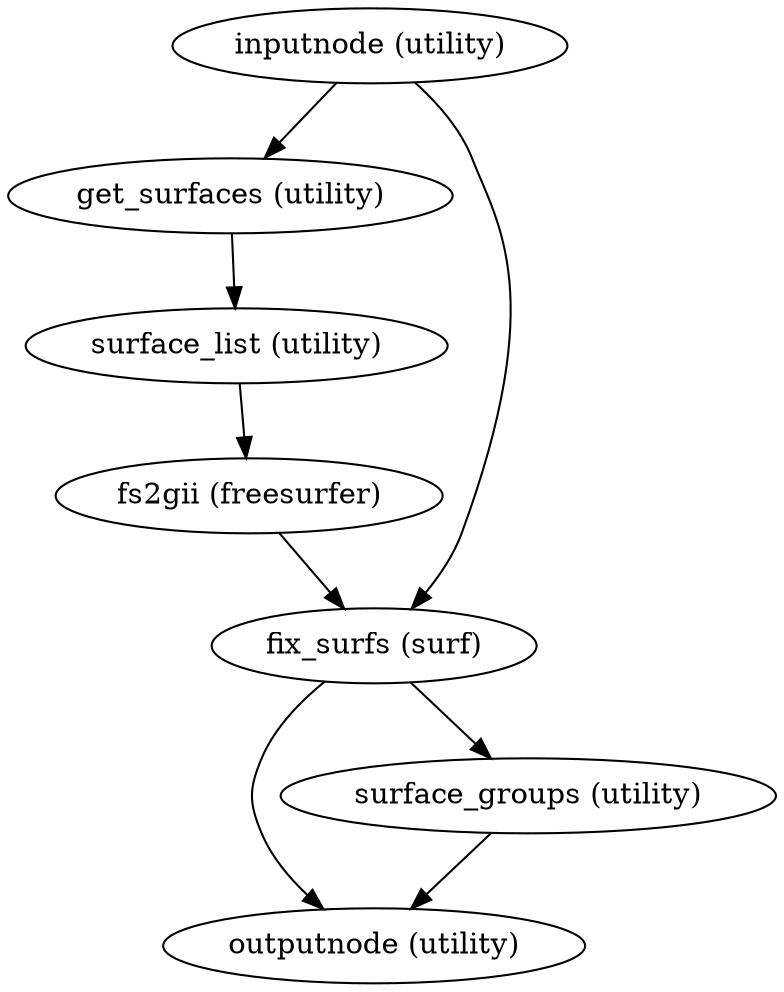strict digraph {
"inputnode (utility)";
"get_surfaces (utility)";
"fix_surfs (surf)";
"surface_list (utility)";
"outputnode (utility)";
"surface_groups (utility)";
"fs2gii (freesurfer)";
"inputnode (utility)" -> "get_surfaces (utility)";
"inputnode (utility)" -> "fix_surfs (surf)";
"get_surfaces (utility)" -> "surface_list (utility)";
"fix_surfs (surf)" -> "outputnode (utility)";
"fix_surfs (surf)" -> "surface_groups (utility)";
"surface_list (utility)" -> "fs2gii (freesurfer)";
"surface_groups (utility)" -> "outputnode (utility)";
"fs2gii (freesurfer)" -> "fix_surfs (surf)";
}
